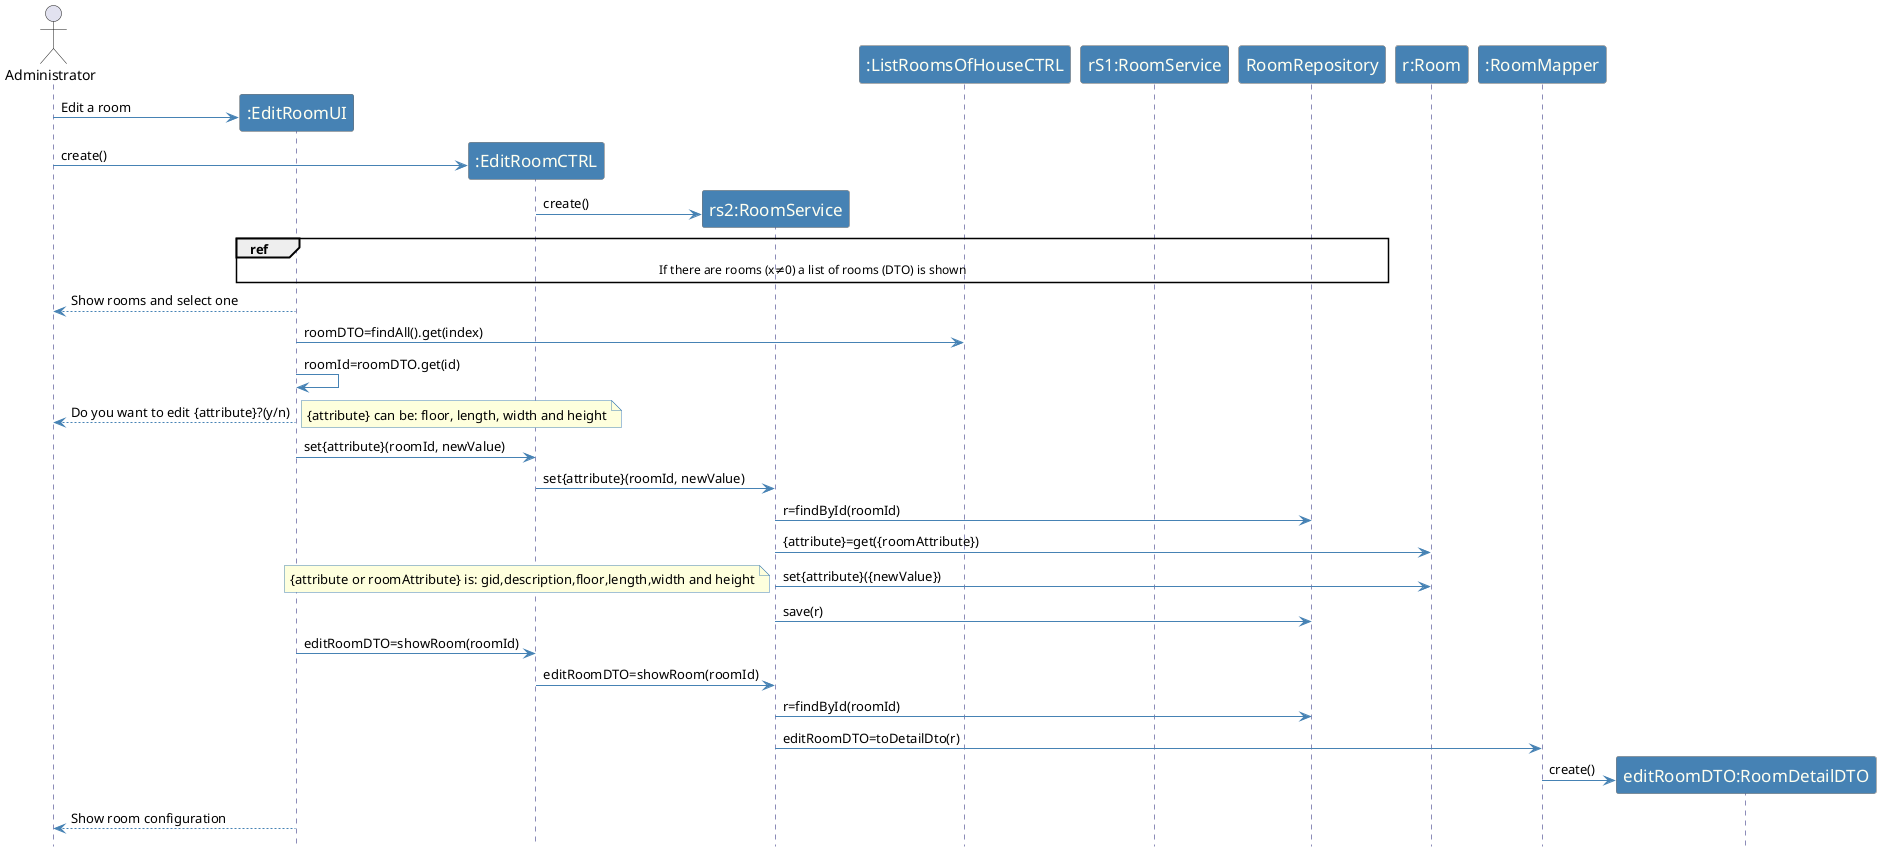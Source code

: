 @startuml
hidefootbox

actor Administrator

skinparam sequence {
	ArrowColor SteelBlue
	ActorBorderColor Dimgray
	LifeLineBorderColor MidnightBlue
	LifeLineBackgroundColor #A9DCDF

	ParticipantBorderColor Dimgray
	ParticipantBackgroundColor SteelBlue
	ParticipantFontName Calibri Bold
	ParticipantFontSize 17
	ParticipantFontColor Ivory

	ActorBackgroundColor SteelBlue
	ActorFontColor MidnightBlue
	ActorFontSize 17
	ActorFontName Aapex

}

skinparam note {
BorderColor SteelBlue
}

create ":EditRoomUI"
Administrator -> ":EditRoomUI":Edit a room
create ":EditRoomCTRL"
Administrator -> ":EditRoomCTRL": create()
create "rs2:RoomService"
":EditRoomCTRL" -> "rs2:RoomService": create()
ref over ":EditRoomUI", ":ListRoomsOfHouseCTRL", "rS1:RoomService", RoomRepository: If there are rooms (x≠0) a list of rooms (DTO) is shown
Administrator <-- ":EditRoomUI": Show rooms and select one
":EditRoomUI" -> ":ListRoomsOfHouseCTRL": roomDTO=findAll().get(index)
":EditRoomUI" -> ":EditRoomUI": roomId=roomDTO.get(id)

Administrator <-- ":EditRoomUI": Do you want to edit {attribute}?(y/n)
note right
{attribute} can be: floor, length, width and height
    end note
":EditRoomUI" -> ":EditRoomCTRL": set{attribute}(roomId, newValue)
":EditRoomCTRL" -> "rs2:RoomService": set{attribute}(roomId, newValue)
"rs2:RoomService" -> RoomRepository: r=findById(roomId)
"rs2:RoomService" -> "r:Room": {attribute}=get({roomAttribute})
"rs2:RoomService" -> "r:Room": set{attribute}({newValue})

note left
{attribute or roomAttribute} is: gid,description,floor,length,width and height
    end note
"rs2:RoomService" -> RoomRepository: save(r)
":EditRoomUI" -> ":EditRoomCTRL": editRoomDTO=showRoom(roomId)
":EditRoomCTRL" -> "rs2:RoomService": editRoomDTO=showRoom(roomId)


"rs2:RoomService" -> RoomRepository: r=findById(roomId)
"rs2:RoomService" -> ":RoomMapper": editRoomDTO=toDetailDto(r)
create "editRoomDTO:RoomDetailDTO"
":RoomMapper" -> "editRoomDTO:RoomDetailDTO": create()

Administrator <-- ":EditRoomUI": Show room configuration

@enduml